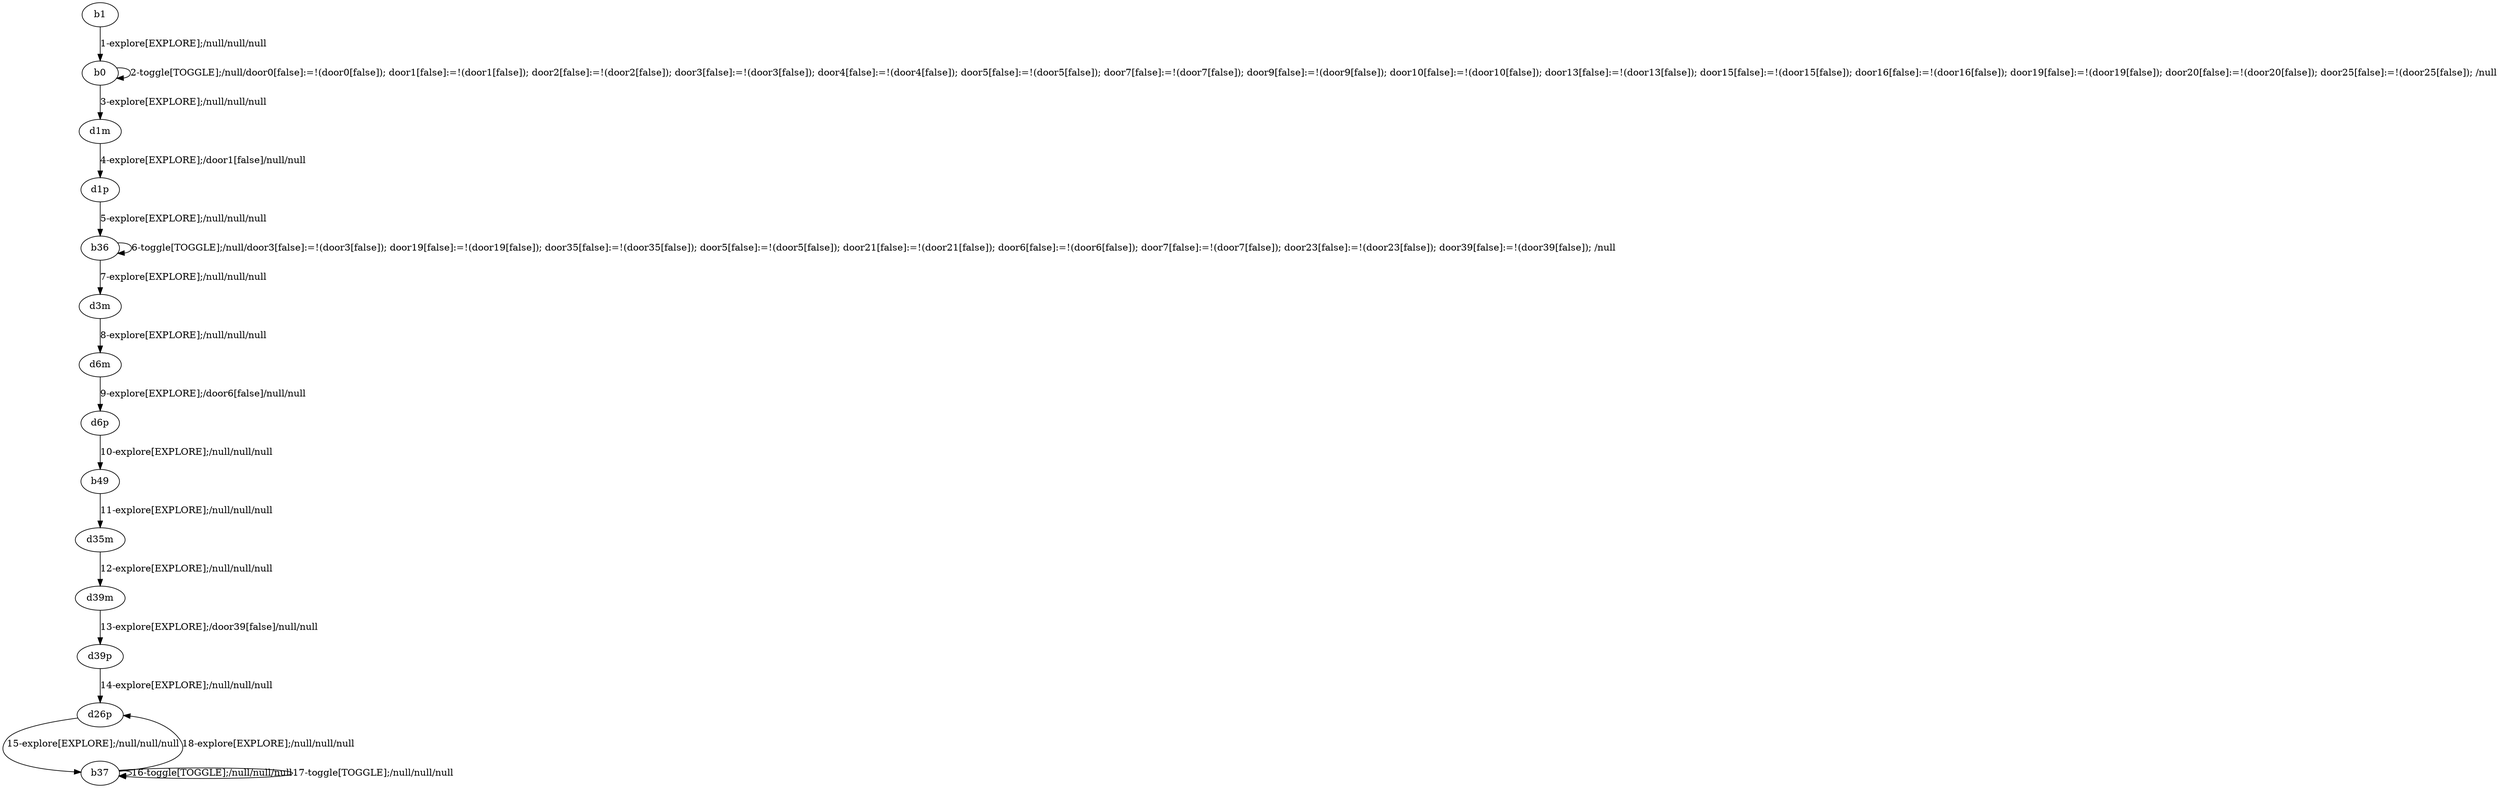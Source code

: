 # Total number of goals covered by this test: 1
# b37 --> b37

digraph g {
"b1" -> "b0" [label = "1-explore[EXPLORE];/null/null/null"];
"b0" -> "b0" [label = "2-toggle[TOGGLE];/null/door0[false]:=!(door0[false]); door1[false]:=!(door1[false]); door2[false]:=!(door2[false]); door3[false]:=!(door3[false]); door4[false]:=!(door4[false]); door5[false]:=!(door5[false]); door7[false]:=!(door7[false]); door9[false]:=!(door9[false]); door10[false]:=!(door10[false]); door13[false]:=!(door13[false]); door15[false]:=!(door15[false]); door16[false]:=!(door16[false]); door19[false]:=!(door19[false]); door20[false]:=!(door20[false]); door25[false]:=!(door25[false]); /null"];
"b0" -> "d1m" [label = "3-explore[EXPLORE];/null/null/null"];
"d1m" -> "d1p" [label = "4-explore[EXPLORE];/door1[false]/null/null"];
"d1p" -> "b36" [label = "5-explore[EXPLORE];/null/null/null"];
"b36" -> "b36" [label = "6-toggle[TOGGLE];/null/door3[false]:=!(door3[false]); door19[false]:=!(door19[false]); door35[false]:=!(door35[false]); door5[false]:=!(door5[false]); door21[false]:=!(door21[false]); door6[false]:=!(door6[false]); door7[false]:=!(door7[false]); door23[false]:=!(door23[false]); door39[false]:=!(door39[false]); /null"];
"b36" -> "d3m" [label = "7-explore[EXPLORE];/null/null/null"];
"d3m" -> "d6m" [label = "8-explore[EXPLORE];/null/null/null"];
"d6m" -> "d6p" [label = "9-explore[EXPLORE];/door6[false]/null/null"];
"d6p" -> "b49" [label = "10-explore[EXPLORE];/null/null/null"];
"b49" -> "d35m" [label = "11-explore[EXPLORE];/null/null/null"];
"d35m" -> "d39m" [label = "12-explore[EXPLORE];/null/null/null"];
"d39m" -> "d39p" [label = "13-explore[EXPLORE];/door39[false]/null/null"];
"d39p" -> "d26p" [label = "14-explore[EXPLORE];/null/null/null"];
"d26p" -> "b37" [label = "15-explore[EXPLORE];/null/null/null"];
"b37" -> "b37" [label = "16-toggle[TOGGLE];/null/null/null"];
"b37" -> "b37" [label = "17-toggle[TOGGLE];/null/null/null"];
"b37" -> "d26p" [label = "18-explore[EXPLORE];/null/null/null"];
}